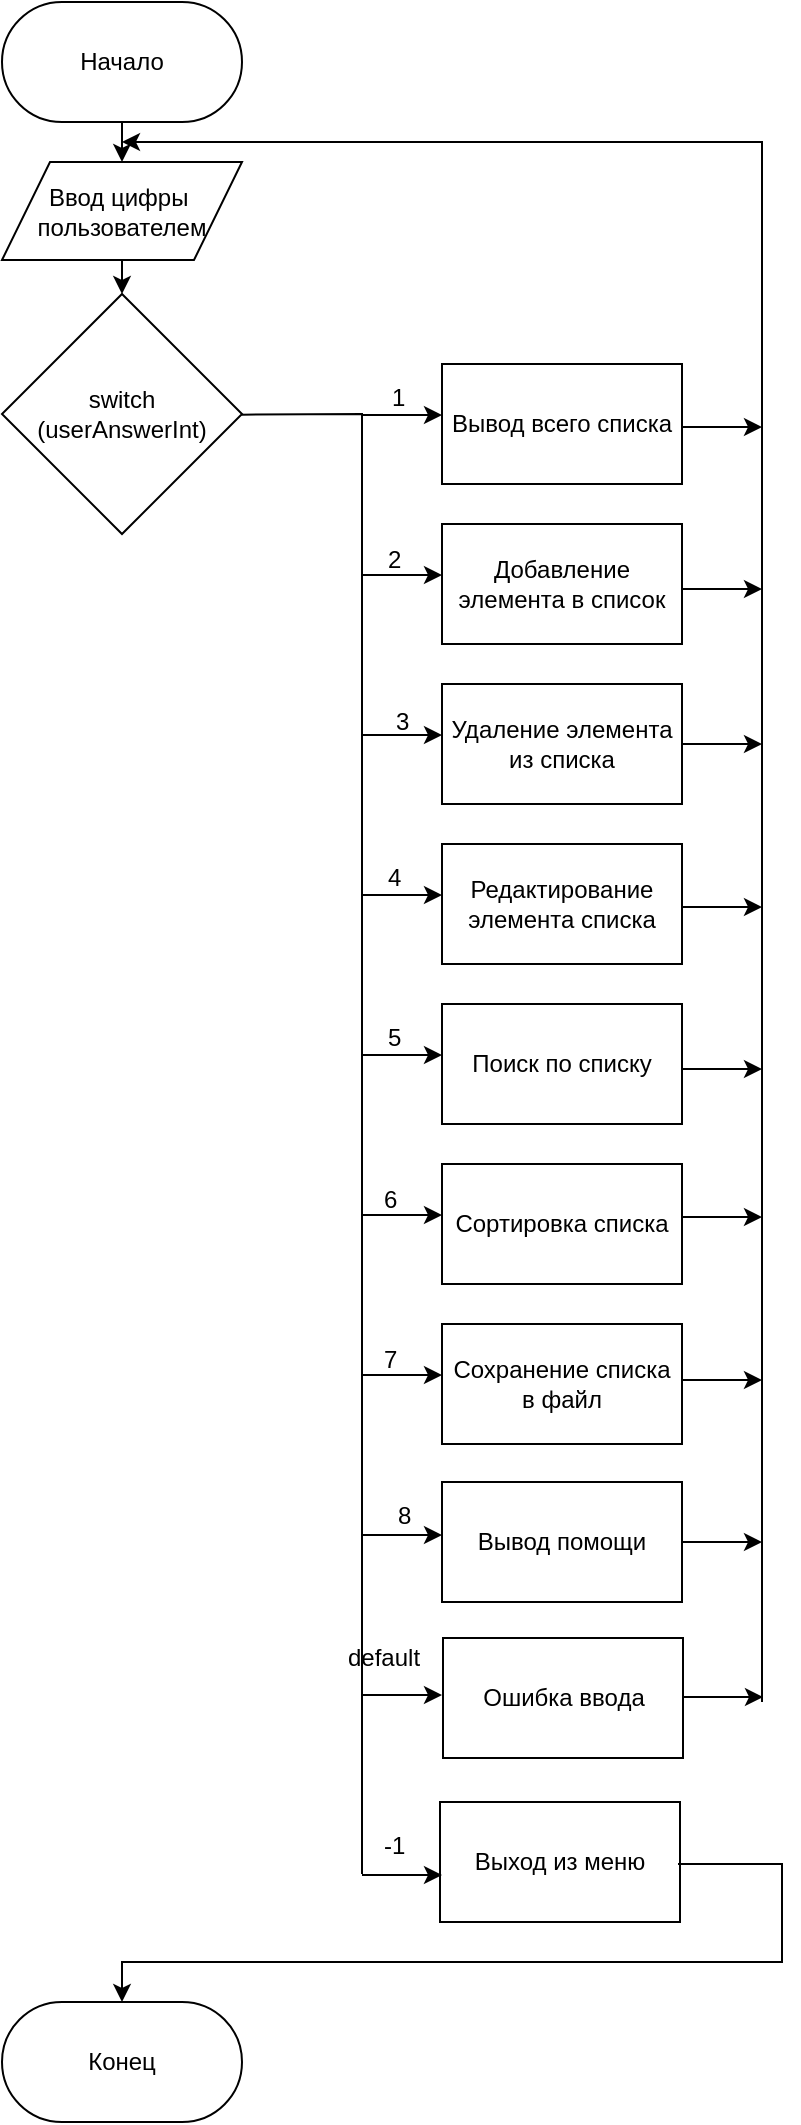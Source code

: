 <mxfile version="10.7.4" type="device"><diagram id="G4n-xgOdNAmWAR4VvTLN" name="Page-1"><mxGraphModel dx="1188" dy="633" grid="1" gridSize="10" guides="1" tooltips="1" connect="1" arrows="1" fold="1" page="1" pageScale="1" pageWidth="827" pageHeight="1169" math="0" shadow="0"><root><mxCell id="0"/><mxCell id="1" parent="0"/><mxCell id="hlf1_-gYxgJe7Xljbiky-5" value="" style="edgeStyle=orthogonalEdgeStyle;rounded=0;orthogonalLoop=1;jettySize=auto;html=1;" edge="1" parent="1" source="hlf1_-gYxgJe7Xljbiky-2"><mxGeometry relative="1" as="geometry"><mxPoint x="80" y="100" as="targetPoint"/></mxGeometry></mxCell><mxCell id="hlf1_-gYxgJe7Xljbiky-2" value="Начало" style="rounded=1;whiteSpace=wrap;html=1;arcSize=50;" vertex="1" parent="1"><mxGeometry x="20" y="20" width="120" height="60" as="geometry"/></mxCell><mxCell id="hlf1_-gYxgJe7Xljbiky-22" value="switch&lt;br&gt;(userAnswerInt)" style="rhombus;whiteSpace=wrap;html=1;" vertex="1" parent="1"><mxGeometry x="20" y="166" width="120" height="120" as="geometry"/></mxCell><mxCell id="hlf1_-gYxgJe7Xljbiky-23" value="" style="endArrow=none;html=1;exitX=1;exitY=0.5;exitDx=0;exitDy=0;rounded=0;endFill=0;" edge="1" parent="1"><mxGeometry width="50" height="50" relative="1" as="geometry"><mxPoint x="139.667" y="226.333" as="sourcePoint"/><mxPoint x="200" y="956" as="targetPoint"/><Array as="points"><mxPoint x="200" y="226"/></Array></mxGeometry></mxCell><mxCell id="hlf1_-gYxgJe7Xljbiky-25" value="" style="endArrow=classic;html=1;" edge="1" parent="1"><mxGeometry width="50" height="50" relative="1" as="geometry"><mxPoint x="200" y="226.5" as="sourcePoint"/><mxPoint x="240" y="226.5" as="targetPoint"/></mxGeometry></mxCell><mxCell id="hlf1_-gYxgJe7Xljbiky-26" value="Выход из меню" style="rounded=0;whiteSpace=wrap;html=1;" vertex="1" parent="1"><mxGeometry x="239" y="920" width="120" height="60" as="geometry"/></mxCell><mxCell id="hlf1_-gYxgJe7Xljbiky-28" value="" style="endArrow=classic;html=1;" edge="1" parent="1"><mxGeometry width="50" height="50" relative="1" as="geometry"><mxPoint x="200" y="306.5" as="sourcePoint"/><mxPoint x="240" y="306.5" as="targetPoint"/></mxGeometry></mxCell><mxCell id="hlf1_-gYxgJe7Xljbiky-29" value="Вывод всего списка&lt;br&gt;" style="rounded=0;whiteSpace=wrap;html=1;" vertex="1" parent="1"><mxGeometry x="240" y="201" width="120" height="60" as="geometry"/></mxCell><mxCell id="hlf1_-gYxgJe7Xljbiky-30" value="" style="endArrow=classic;html=1;" edge="1" parent="1"><mxGeometry width="50" height="50" relative="1" as="geometry"><mxPoint x="200" y="386.5" as="sourcePoint"/><mxPoint x="240" y="386.5" as="targetPoint"/></mxGeometry></mxCell><mxCell id="hlf1_-gYxgJe7Xljbiky-31" value="Добавление элемента в список&lt;br&gt;" style="rounded=0;whiteSpace=wrap;html=1;" vertex="1" parent="1"><mxGeometry x="240" y="281" width="120" height="60" as="geometry"/></mxCell><mxCell id="hlf1_-gYxgJe7Xljbiky-33" value="" style="endArrow=classic;html=1;" edge="1" parent="1"><mxGeometry width="50" height="50" relative="1" as="geometry"><mxPoint x="200" y="466.5" as="sourcePoint"/><mxPoint x="240" y="466.5" as="targetPoint"/></mxGeometry></mxCell><mxCell id="hlf1_-gYxgJe7Xljbiky-34" value="Удаление элемента из списка&lt;br&gt;" style="rounded=0;whiteSpace=wrap;html=1;" vertex="1" parent="1"><mxGeometry x="240" y="361" width="120" height="60" as="geometry"/></mxCell><mxCell id="hlf1_-gYxgJe7Xljbiky-35" value="" style="endArrow=classic;html=1;" edge="1" parent="1"><mxGeometry width="50" height="50" relative="1" as="geometry"><mxPoint x="200" y="546.5" as="sourcePoint"/><mxPoint x="240" y="546.5" as="targetPoint"/></mxGeometry></mxCell><mxCell id="hlf1_-gYxgJe7Xljbiky-36" value="Редактирование элемента списка&lt;br&gt;" style="rounded=0;whiteSpace=wrap;html=1;" vertex="1" parent="1"><mxGeometry x="240" y="441" width="120" height="60" as="geometry"/></mxCell><mxCell id="hlf1_-gYxgJe7Xljbiky-38" value="" style="endArrow=classic;html=1;" edge="1" parent="1"><mxGeometry width="50" height="50" relative="1" as="geometry"><mxPoint x="200" y="626.5" as="sourcePoint"/><mxPoint x="240" y="626.5" as="targetPoint"/></mxGeometry></mxCell><mxCell id="hlf1_-gYxgJe7Xljbiky-39" value="Поиск по списку&lt;br&gt;" style="rounded=0;whiteSpace=wrap;html=1;" vertex="1" parent="1"><mxGeometry x="240" y="521" width="120" height="60" as="geometry"/></mxCell><mxCell id="hlf1_-gYxgJe7Xljbiky-40" value="-1&lt;br&gt;&lt;br&gt;" style="text;html=1;resizable=0;points=[];autosize=1;align=left;verticalAlign=top;spacingTop=-4;" vertex="1" parent="1"><mxGeometry x="209" y="932" width="30" height="30" as="geometry"/></mxCell><mxCell id="hlf1_-gYxgJe7Xljbiky-41" value="1" style="text;html=1;resizable=0;points=[];autosize=1;align=left;verticalAlign=top;spacingTop=-4;" vertex="1" parent="1"><mxGeometry x="213" y="208" width="20" height="20" as="geometry"/></mxCell><mxCell id="hlf1_-gYxgJe7Xljbiky-42" value="2" style="text;html=1;resizable=0;points=[];autosize=1;align=left;verticalAlign=top;spacingTop=-4;" vertex="1" parent="1"><mxGeometry x="211" y="289" width="20" height="20" as="geometry"/></mxCell><mxCell id="hlf1_-gYxgJe7Xljbiky-43" value="3" style="text;html=1;resizable=0;points=[];autosize=1;align=left;verticalAlign=top;spacingTop=-4;" vertex="1" parent="1"><mxGeometry x="215" y="370" width="20" height="20" as="geometry"/></mxCell><mxCell id="hlf1_-gYxgJe7Xljbiky-44" value="4" style="text;html=1;resizable=0;points=[];autosize=1;align=left;verticalAlign=top;spacingTop=-4;" vertex="1" parent="1"><mxGeometry x="211" y="448" width="20" height="20" as="geometry"/></mxCell><mxCell id="hlf1_-gYxgJe7Xljbiky-49" value="5" style="text;html=1;resizable=0;points=[];autosize=1;align=left;verticalAlign=top;spacingTop=-4;" vertex="1" parent="1"><mxGeometry x="211" y="528" width="20" height="20" as="geometry"/></mxCell><mxCell id="hlf1_-gYxgJe7Xljbiky-50" value="" style="endArrow=classic;html=1;" edge="1" parent="1"><mxGeometry width="50" height="50" relative="1" as="geometry"><mxPoint x="200" y="956.5" as="sourcePoint"/><mxPoint x="240" y="956.5" as="targetPoint"/></mxGeometry></mxCell><mxCell id="hlf1_-gYxgJe7Xljbiky-51" value="Ошибка ввода&lt;br&gt;" style="rounded=0;whiteSpace=wrap;html=1;" vertex="1" parent="1"><mxGeometry x="240.5" y="838" width="120" height="60" as="geometry"/></mxCell><mxCell id="hlf1_-gYxgJe7Xljbiky-52" value="default&lt;br&gt;&lt;br&gt;" style="text;html=1;resizable=0;points=[];autosize=1;align=left;verticalAlign=top;spacingTop=-4;" vertex="1" parent="1"><mxGeometry x="190.5" y="838" width="50" height="30" as="geometry"/></mxCell><mxCell id="hlf1_-gYxgJe7Xljbiky-53" value="" style="endArrow=classic;html=1;" edge="1" parent="1"><mxGeometry width="50" height="50" relative="1" as="geometry"><mxPoint x="200" y="706.5" as="sourcePoint"/><mxPoint x="240" y="706.5" as="targetPoint"/></mxGeometry></mxCell><mxCell id="hlf1_-gYxgJe7Xljbiky-54" value="Сортировка списка&lt;br&gt;" style="rounded=0;whiteSpace=wrap;html=1;" vertex="1" parent="1"><mxGeometry x="240" y="601" width="120" height="60" as="geometry"/></mxCell><mxCell id="hlf1_-gYxgJe7Xljbiky-55" value="" style="endArrow=classic;html=1;" edge="1" parent="1"><mxGeometry width="50" height="50" relative="1" as="geometry"><mxPoint x="200" y="786.5" as="sourcePoint"/><mxPoint x="240" y="786.5" as="targetPoint"/></mxGeometry></mxCell><mxCell id="hlf1_-gYxgJe7Xljbiky-56" value="Сохранение списка в файл&lt;br&gt;" style="rounded=0;whiteSpace=wrap;html=1;" vertex="1" parent="1"><mxGeometry x="240" y="681" width="120" height="60" as="geometry"/></mxCell><mxCell id="hlf1_-gYxgJe7Xljbiky-57" value="6&lt;br&gt;&lt;br&gt;" style="text;html=1;resizable=0;points=[];autosize=1;align=left;verticalAlign=top;spacingTop=-4;" vertex="1" parent="1"><mxGeometry x="209" y="609" width="20" height="30" as="geometry"/></mxCell><mxCell id="hlf1_-gYxgJe7Xljbiky-58" value="7&lt;br&gt;&lt;br&gt;" style="text;html=1;resizable=0;points=[];autosize=1;align=left;verticalAlign=top;spacingTop=-4;" vertex="1" parent="1"><mxGeometry x="209" y="689" width="20" height="30" as="geometry"/></mxCell><mxCell id="hlf1_-gYxgJe7Xljbiky-59" value="" style="endArrow=classic;html=1;" edge="1" parent="1"><mxGeometry width="50" height="50" relative="1" as="geometry"><mxPoint x="200" y="866.5" as="sourcePoint"/><mxPoint x="240" y="866.5" as="targetPoint"/></mxGeometry></mxCell><mxCell id="hlf1_-gYxgJe7Xljbiky-60" value="Вывод помощи&lt;br&gt;" style="rounded=0;whiteSpace=wrap;html=1;" vertex="1" parent="1"><mxGeometry x="240" y="760" width="120" height="60" as="geometry"/></mxCell><mxCell id="hlf1_-gYxgJe7Xljbiky-61" value="8" style="text;html=1;resizable=0;points=[];autosize=1;align=left;verticalAlign=top;spacingTop=-4;" vertex="1" parent="1"><mxGeometry x="216" y="767" width="20" height="20" as="geometry"/></mxCell><mxCell id="hlf1_-gYxgJe7Xljbiky-63" value="" style="endArrow=classic;html=1;entryX=0.5;entryY=0;entryDx=0;entryDy=0;rounded=0;" edge="1" parent="1" target="hlf1_-gYxgJe7Xljbiky-79"><mxGeometry width="50" height="50" relative="1" as="geometry"><mxPoint x="358" y="951" as="sourcePoint"/><mxPoint x="398" y="951" as="targetPoint"/><Array as="points"><mxPoint x="410" y="951"/><mxPoint x="410" y="1000"/><mxPoint x="80" y="1000"/></Array></mxGeometry></mxCell><mxCell id="hlf1_-gYxgJe7Xljbiky-64" value="" style="endArrow=classic;html=1;" edge="1" parent="1"><mxGeometry width="50" height="50" relative="1" as="geometry"><mxPoint x="360" y="232.5" as="sourcePoint"/><mxPoint x="400" y="232.5" as="targetPoint"/></mxGeometry></mxCell><mxCell id="hlf1_-gYxgJe7Xljbiky-65" value="" style="endArrow=classic;html=1;" edge="1" parent="1"><mxGeometry width="50" height="50" relative="1" as="geometry"><mxPoint x="360" y="313.5" as="sourcePoint"/><mxPoint x="400" y="313.5" as="targetPoint"/></mxGeometry></mxCell><mxCell id="hlf1_-gYxgJe7Xljbiky-66" value="" style="endArrow=classic;html=1;" edge="1" parent="1"><mxGeometry width="50" height="50" relative="1" as="geometry"><mxPoint x="360" y="391" as="sourcePoint"/><mxPoint x="400" y="391" as="targetPoint"/></mxGeometry></mxCell><mxCell id="hlf1_-gYxgJe7Xljbiky-67" value="" style="endArrow=classic;html=1;" edge="1" parent="1"><mxGeometry width="50" height="50" relative="1" as="geometry"><mxPoint x="360" y="472.5" as="sourcePoint"/><mxPoint x="400" y="472.5" as="targetPoint"/></mxGeometry></mxCell><mxCell id="hlf1_-gYxgJe7Xljbiky-68" value="" style="endArrow=classic;html=1;" edge="1" parent="1"><mxGeometry width="50" height="50" relative="1" as="geometry"><mxPoint x="360" y="553.5" as="sourcePoint"/><mxPoint x="400" y="553.5" as="targetPoint"/></mxGeometry></mxCell><mxCell id="hlf1_-gYxgJe7Xljbiky-69" value="" style="endArrow=classic;html=1;" edge="1" parent="1"><mxGeometry width="50" height="50" relative="1" as="geometry"><mxPoint x="360" y="627.5" as="sourcePoint"/><mxPoint x="400" y="627.5" as="targetPoint"/></mxGeometry></mxCell><mxCell id="hlf1_-gYxgJe7Xljbiky-70" value="" style="endArrow=classic;html=1;" edge="1" parent="1"><mxGeometry width="50" height="50" relative="1" as="geometry"><mxPoint x="360" y="709" as="sourcePoint"/><mxPoint x="400" y="709" as="targetPoint"/></mxGeometry></mxCell><mxCell id="hlf1_-gYxgJe7Xljbiky-71" value="" style="endArrow=classic;html=1;" edge="1" parent="1"><mxGeometry width="50" height="50" relative="1" as="geometry"><mxPoint x="360" y="790" as="sourcePoint"/><mxPoint x="400" y="790" as="targetPoint"/></mxGeometry></mxCell><mxCell id="hlf1_-gYxgJe7Xljbiky-72" value="" style="endArrow=classic;html=1;" edge="1" parent="1"><mxGeometry width="50" height="50" relative="1" as="geometry"><mxPoint x="360.5" y="867.5" as="sourcePoint"/><mxPoint x="400.5" y="867.5" as="targetPoint"/></mxGeometry></mxCell><mxCell id="hlf1_-gYxgJe7Xljbiky-75" value="Ввод цифры&amp;nbsp;&lt;br&gt;пользователем&lt;br&gt;" style="shape=parallelogram;perimeter=parallelogramPerimeter;whiteSpace=wrap;html=1;" vertex="1" parent="1"><mxGeometry x="20" y="100" width="120" height="49" as="geometry"/></mxCell><mxCell id="hlf1_-gYxgJe7Xljbiky-77" value="" style="endArrow=classic;html=1;exitX=0.5;exitY=1;exitDx=0;exitDy=0;entryX=0.5;entryY=0;entryDx=0;entryDy=0;" edge="1" parent="1" source="hlf1_-gYxgJe7Xljbiky-75" target="hlf1_-gYxgJe7Xljbiky-22"><mxGeometry width="50" height="50" relative="1" as="geometry"><mxPoint x="150" y="166" as="sourcePoint"/><mxPoint x="200" y="116" as="targetPoint"/></mxGeometry></mxCell><mxCell id="hlf1_-gYxgJe7Xljbiky-78" value="" style="endArrow=classic;html=1;rounded=0;" edge="1" parent="1"><mxGeometry width="50" height="50" relative="1" as="geometry"><mxPoint x="400" y="870" as="sourcePoint"/><mxPoint x="80" y="90" as="targetPoint"/><Array as="points"><mxPoint x="400" y="90"/></Array></mxGeometry></mxCell><mxCell id="hlf1_-gYxgJe7Xljbiky-79" value="Конец" style="rounded=1;whiteSpace=wrap;html=1;arcSize=50;" vertex="1" parent="1"><mxGeometry x="20" y="1020" width="120" height="60" as="geometry"/></mxCell></root></mxGraphModel></diagram></mxfile>
